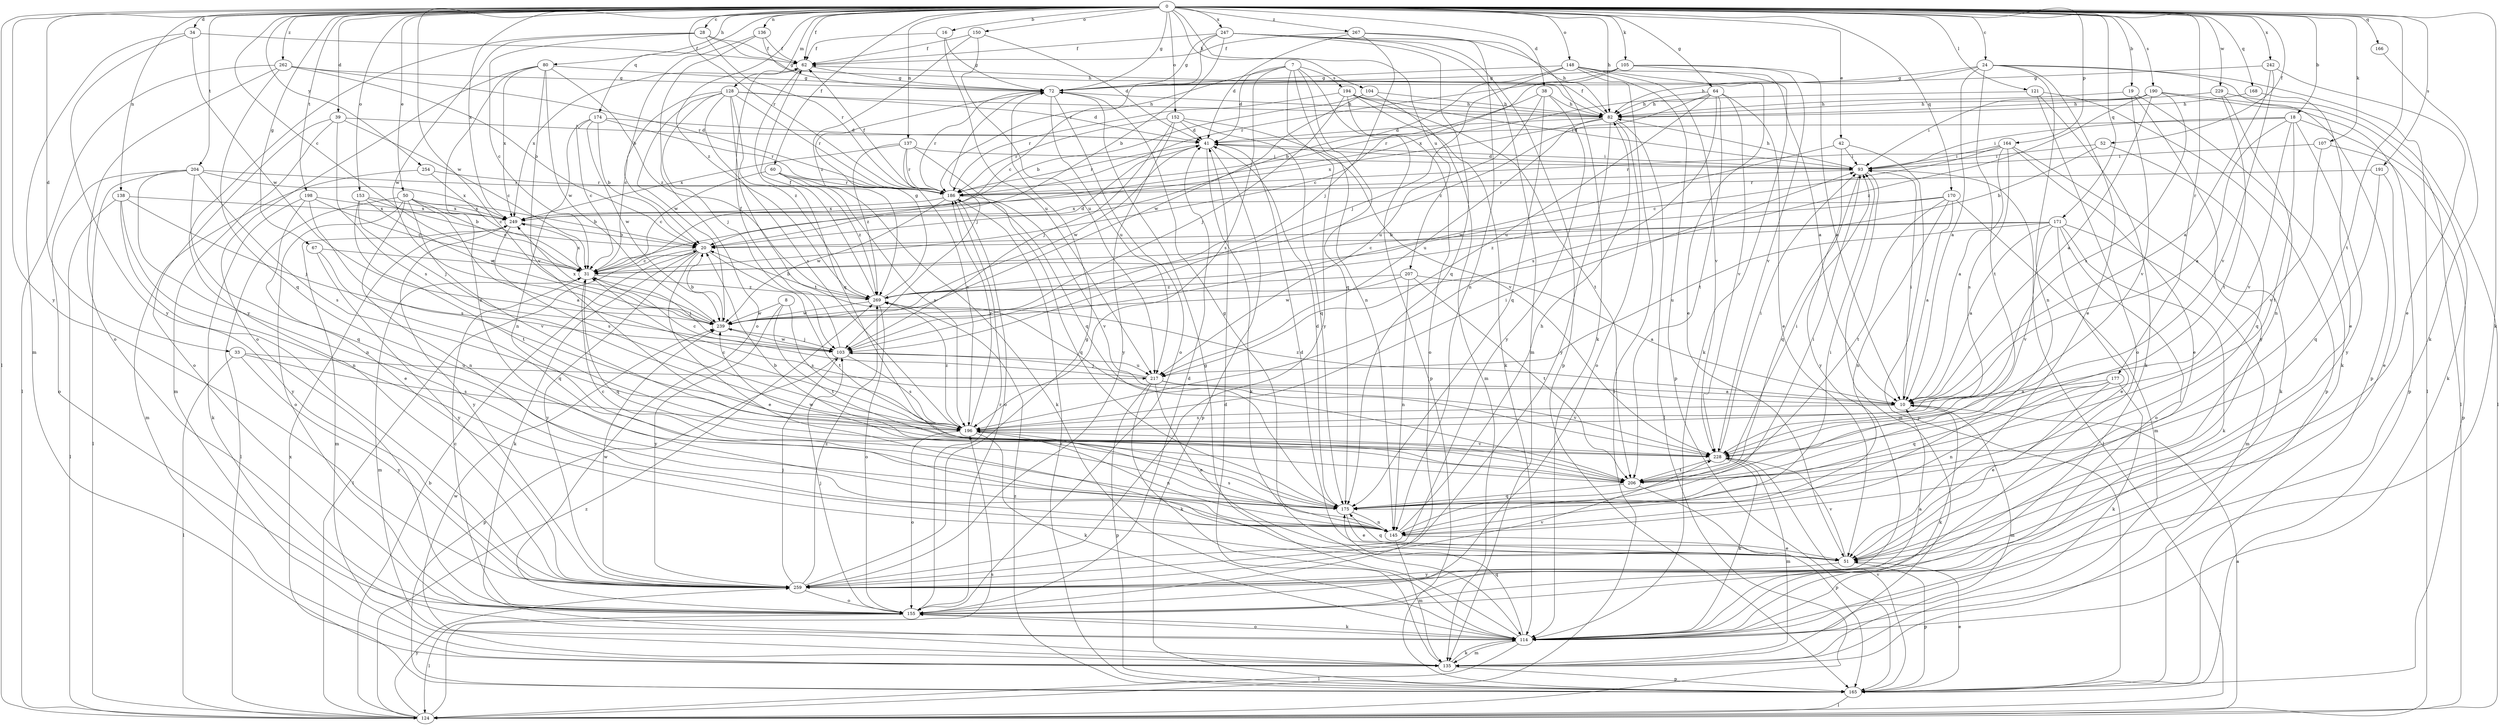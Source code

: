 strict digraph  {
0;
7;
8;
10;
16;
18;
19;
20;
24;
28;
31;
33;
34;
38;
39;
41;
42;
50;
51;
52;
60;
62;
64;
67;
72;
80;
82;
93;
103;
104;
105;
107;
114;
121;
124;
128;
135;
136;
137;
138;
145;
148;
150;
152;
153;
155;
164;
165;
166;
168;
170;
171;
174;
175;
177;
186;
190;
191;
194;
196;
198;
204;
206;
207;
217;
228;
229;
239;
242;
247;
249;
254;
259;
262;
267;
269;
0 -> 16  [label=b];
0 -> 18  [label=b];
0 -> 19  [label=b];
0 -> 24  [label=c];
0 -> 28  [label=c];
0 -> 31  [label=c];
0 -> 33  [label=d];
0 -> 34  [label=d];
0 -> 38  [label=d];
0 -> 39  [label=d];
0 -> 42  [label=e];
0 -> 50  [label=e];
0 -> 52  [label=f];
0 -> 60  [label=f];
0 -> 62  [label=f];
0 -> 64  [label=g];
0 -> 67  [label=g];
0 -> 72  [label=g];
0 -> 80  [label=h];
0 -> 82  [label=h];
0 -> 104  [label=k];
0 -> 105  [label=k];
0 -> 107  [label=k];
0 -> 114  [label=k];
0 -> 121  [label=l];
0 -> 124  [label=l];
0 -> 128  [label=m];
0 -> 136  [label=n];
0 -> 137  [label=n];
0 -> 138  [label=n];
0 -> 148  [label=o];
0 -> 150  [label=o];
0 -> 152  [label=o];
0 -> 153  [label=o];
0 -> 164  [label=p];
0 -> 166  [label=q];
0 -> 168  [label=q];
0 -> 170  [label=q];
0 -> 171  [label=q];
0 -> 174  [label=q];
0 -> 177  [label=r];
0 -> 186  [label=r];
0 -> 190  [label=s];
0 -> 191  [label=s];
0 -> 198  [label=t];
0 -> 204  [label=t];
0 -> 206  [label=t];
0 -> 207  [label=u];
0 -> 229  [label=w];
0 -> 239  [label=w];
0 -> 242  [label=x];
0 -> 247  [label=x];
0 -> 249  [label=x];
0 -> 254  [label=y];
0 -> 259  [label=y];
0 -> 262  [label=z];
0 -> 267  [label=z];
0 -> 269  [label=z];
7 -> 31  [label=c];
7 -> 41  [label=d];
7 -> 145  [label=n];
7 -> 165  [label=p];
7 -> 175  [label=q];
7 -> 194  [label=s];
7 -> 196  [label=s];
7 -> 259  [label=y];
8 -> 196  [label=s];
8 -> 206  [label=t];
8 -> 239  [label=w];
8 -> 259  [label=y];
10 -> 93  [label=i];
10 -> 114  [label=k];
10 -> 135  [label=m];
10 -> 196  [label=s];
10 -> 269  [label=z];
16 -> 62  [label=f];
16 -> 72  [label=g];
16 -> 217  [label=u];
18 -> 10  [label=a];
18 -> 41  [label=d];
18 -> 93  [label=i];
18 -> 114  [label=k];
18 -> 206  [label=t];
18 -> 228  [label=v];
18 -> 259  [label=y];
19 -> 82  [label=h];
19 -> 114  [label=k];
19 -> 228  [label=v];
19 -> 259  [label=y];
20 -> 31  [label=c];
20 -> 51  [label=e];
20 -> 114  [label=k];
20 -> 124  [label=l];
20 -> 206  [label=t];
20 -> 259  [label=y];
24 -> 10  [label=a];
24 -> 51  [label=e];
24 -> 72  [label=g];
24 -> 82  [label=h];
24 -> 124  [label=l];
24 -> 145  [label=n];
24 -> 165  [label=p];
24 -> 206  [label=t];
28 -> 31  [label=c];
28 -> 62  [label=f];
28 -> 82  [label=h];
28 -> 186  [label=r];
28 -> 239  [label=w];
28 -> 259  [label=y];
31 -> 41  [label=d];
31 -> 103  [label=j];
31 -> 135  [label=m];
31 -> 175  [label=q];
31 -> 249  [label=x];
31 -> 269  [label=z];
33 -> 124  [label=l];
33 -> 196  [label=s];
33 -> 217  [label=u];
33 -> 259  [label=y];
34 -> 62  [label=f];
34 -> 135  [label=m];
34 -> 239  [label=w];
34 -> 259  [label=y];
38 -> 31  [label=c];
38 -> 82  [label=h];
38 -> 175  [label=q];
38 -> 217  [label=u];
38 -> 259  [label=y];
39 -> 31  [label=c];
39 -> 41  [label=d];
39 -> 135  [label=m];
39 -> 155  [label=o];
39 -> 196  [label=s];
41 -> 93  [label=i];
41 -> 114  [label=k];
41 -> 165  [label=p];
41 -> 186  [label=r];
41 -> 239  [label=w];
42 -> 93  [label=i];
42 -> 165  [label=p];
42 -> 239  [label=w];
42 -> 259  [label=y];
50 -> 10  [label=a];
50 -> 20  [label=b];
50 -> 31  [label=c];
50 -> 124  [label=l];
50 -> 145  [label=n];
50 -> 155  [label=o];
50 -> 228  [label=v];
50 -> 249  [label=x];
51 -> 41  [label=d];
51 -> 165  [label=p];
51 -> 175  [label=q];
51 -> 228  [label=v];
51 -> 259  [label=y];
52 -> 20  [label=b];
52 -> 93  [label=i];
52 -> 175  [label=q];
60 -> 31  [label=c];
60 -> 114  [label=k];
60 -> 186  [label=r];
60 -> 196  [label=s];
60 -> 269  [label=z];
62 -> 72  [label=g];
62 -> 175  [label=q];
62 -> 249  [label=x];
64 -> 51  [label=e];
64 -> 82  [label=h];
64 -> 186  [label=r];
64 -> 196  [label=s];
64 -> 206  [label=t];
64 -> 217  [label=u];
64 -> 228  [label=v];
64 -> 269  [label=z];
67 -> 31  [label=c];
67 -> 175  [label=q];
67 -> 259  [label=y];
72 -> 82  [label=h];
72 -> 103  [label=j];
72 -> 155  [label=o];
72 -> 186  [label=r];
72 -> 217  [label=u];
80 -> 72  [label=g];
80 -> 145  [label=n];
80 -> 155  [label=o];
80 -> 228  [label=v];
80 -> 239  [label=w];
80 -> 249  [label=x];
80 -> 269  [label=z];
82 -> 41  [label=d];
82 -> 62  [label=f];
82 -> 124  [label=l];
82 -> 155  [label=o];
82 -> 217  [label=u];
82 -> 249  [label=x];
82 -> 259  [label=y];
93 -> 41  [label=d];
93 -> 82  [label=h];
93 -> 124  [label=l];
93 -> 135  [label=m];
93 -> 175  [label=q];
93 -> 186  [label=r];
103 -> 62  [label=f];
103 -> 165  [label=p];
103 -> 196  [label=s];
103 -> 217  [label=u];
103 -> 239  [label=w];
104 -> 20  [label=b];
104 -> 82  [label=h];
104 -> 135  [label=m];
104 -> 239  [label=w];
105 -> 10  [label=a];
105 -> 72  [label=g];
105 -> 114  [label=k];
105 -> 186  [label=r];
105 -> 228  [label=v];
105 -> 249  [label=x];
107 -> 93  [label=i];
107 -> 165  [label=p];
107 -> 228  [label=v];
114 -> 72  [label=g];
114 -> 124  [label=l];
114 -> 135  [label=m];
114 -> 155  [label=o];
114 -> 175  [label=q];
121 -> 82  [label=h];
121 -> 114  [label=k];
121 -> 155  [label=o];
121 -> 165  [label=p];
124 -> 10  [label=a];
124 -> 20  [label=b];
124 -> 196  [label=s];
124 -> 259  [label=y];
124 -> 269  [label=z];
128 -> 31  [label=c];
128 -> 41  [label=d];
128 -> 82  [label=h];
128 -> 103  [label=j];
128 -> 186  [label=r];
128 -> 196  [label=s];
128 -> 206  [label=t];
128 -> 239  [label=w];
128 -> 269  [label=z];
135 -> 41  [label=d];
135 -> 114  [label=k];
135 -> 165  [label=p];
135 -> 239  [label=w];
136 -> 20  [label=b];
136 -> 62  [label=f];
136 -> 72  [label=g];
136 -> 155  [label=o];
137 -> 93  [label=i];
137 -> 175  [label=q];
137 -> 186  [label=r];
137 -> 196  [label=s];
137 -> 249  [label=x];
137 -> 269  [label=z];
138 -> 103  [label=j];
138 -> 124  [label=l];
138 -> 145  [label=n];
138 -> 249  [label=x];
138 -> 259  [label=y];
145 -> 51  [label=e];
145 -> 72  [label=g];
145 -> 82  [label=h];
145 -> 93  [label=i];
145 -> 135  [label=m];
145 -> 196  [label=s];
148 -> 10  [label=a];
148 -> 20  [label=b];
148 -> 51  [label=e];
148 -> 72  [label=g];
148 -> 103  [label=j];
148 -> 124  [label=l];
148 -> 165  [label=p];
148 -> 228  [label=v];
150 -> 41  [label=d];
150 -> 62  [label=f];
150 -> 217  [label=u];
150 -> 269  [label=z];
152 -> 41  [label=d];
152 -> 103  [label=j];
152 -> 175  [label=q];
152 -> 186  [label=r];
152 -> 228  [label=v];
152 -> 259  [label=y];
153 -> 20  [label=b];
153 -> 103  [label=j];
153 -> 206  [label=t];
153 -> 239  [label=w];
153 -> 249  [label=x];
155 -> 10  [label=a];
155 -> 31  [label=c];
155 -> 41  [label=d];
155 -> 103  [label=j];
155 -> 114  [label=k];
155 -> 124  [label=l];
155 -> 186  [label=r];
164 -> 10  [label=a];
164 -> 31  [label=c];
164 -> 51  [label=e];
164 -> 93  [label=i];
164 -> 114  [label=k];
164 -> 186  [label=r];
164 -> 196  [label=s];
165 -> 51  [label=e];
165 -> 124  [label=l];
165 -> 186  [label=r];
165 -> 228  [label=v];
165 -> 249  [label=x];
165 -> 269  [label=z];
166 -> 114  [label=k];
168 -> 51  [label=e];
168 -> 82  [label=h];
170 -> 10  [label=a];
170 -> 135  [label=m];
170 -> 145  [label=n];
170 -> 206  [label=t];
170 -> 249  [label=x];
170 -> 269  [label=z];
171 -> 10  [label=a];
171 -> 20  [label=b];
171 -> 31  [label=c];
171 -> 51  [label=e];
171 -> 114  [label=k];
171 -> 135  [label=m];
171 -> 155  [label=o];
171 -> 217  [label=u];
171 -> 228  [label=v];
174 -> 20  [label=b];
174 -> 31  [label=c];
174 -> 41  [label=d];
174 -> 145  [label=n];
174 -> 186  [label=r];
174 -> 239  [label=w];
175 -> 31  [label=c];
175 -> 41  [label=d];
175 -> 51  [label=e];
175 -> 93  [label=i];
175 -> 145  [label=n];
177 -> 10  [label=a];
177 -> 51  [label=e];
177 -> 114  [label=k];
177 -> 145  [label=n];
177 -> 175  [label=q];
186 -> 62  [label=f];
186 -> 155  [label=o];
186 -> 175  [label=q];
186 -> 228  [label=v];
186 -> 239  [label=w];
186 -> 249  [label=x];
190 -> 10  [label=a];
190 -> 82  [label=h];
190 -> 93  [label=i];
190 -> 124  [label=l];
190 -> 165  [label=p];
190 -> 196  [label=s];
190 -> 269  [label=z];
191 -> 51  [label=e];
191 -> 175  [label=q];
191 -> 186  [label=r];
194 -> 82  [label=h];
194 -> 93  [label=i];
194 -> 103  [label=j];
194 -> 114  [label=k];
194 -> 155  [label=o];
194 -> 186  [label=r];
194 -> 206  [label=t];
196 -> 31  [label=c];
196 -> 93  [label=i];
196 -> 114  [label=k];
196 -> 145  [label=n];
196 -> 155  [label=o];
196 -> 186  [label=r];
196 -> 228  [label=v];
196 -> 269  [label=z];
198 -> 31  [label=c];
198 -> 51  [label=e];
198 -> 114  [label=k];
198 -> 196  [label=s];
198 -> 249  [label=x];
204 -> 124  [label=l];
204 -> 145  [label=n];
204 -> 155  [label=o];
204 -> 175  [label=q];
204 -> 186  [label=r];
204 -> 196  [label=s];
204 -> 249  [label=x];
206 -> 20  [label=b];
206 -> 93  [label=i];
206 -> 165  [label=p];
206 -> 175  [label=q];
206 -> 239  [label=w];
207 -> 10  [label=a];
207 -> 145  [label=n];
207 -> 206  [label=t];
207 -> 239  [label=w];
207 -> 269  [label=z];
217 -> 10  [label=a];
217 -> 31  [label=c];
217 -> 51  [label=e];
217 -> 103  [label=j];
217 -> 114  [label=k];
217 -> 165  [label=p];
217 -> 228  [label=v];
228 -> 93  [label=i];
228 -> 114  [label=k];
228 -> 135  [label=m];
228 -> 206  [label=t];
229 -> 82  [label=h];
229 -> 124  [label=l];
229 -> 145  [label=n];
229 -> 206  [label=t];
239 -> 20  [label=b];
239 -> 103  [label=j];
239 -> 249  [label=x];
242 -> 10  [label=a];
242 -> 51  [label=e];
242 -> 72  [label=g];
242 -> 228  [label=v];
247 -> 20  [label=b];
247 -> 62  [label=f];
247 -> 72  [label=g];
247 -> 82  [label=h];
247 -> 135  [label=m];
247 -> 165  [label=p];
247 -> 175  [label=q];
247 -> 186  [label=r];
249 -> 20  [label=b];
249 -> 135  [label=m];
249 -> 196  [label=s];
249 -> 259  [label=y];
254 -> 31  [label=c];
254 -> 135  [label=m];
254 -> 186  [label=r];
259 -> 72  [label=g];
259 -> 103  [label=j];
259 -> 155  [label=o];
259 -> 228  [label=v];
259 -> 239  [label=w];
259 -> 269  [label=z];
262 -> 20  [label=b];
262 -> 72  [label=g];
262 -> 124  [label=l];
262 -> 155  [label=o];
262 -> 175  [label=q];
262 -> 186  [label=r];
267 -> 41  [label=d];
267 -> 62  [label=f];
267 -> 103  [label=j];
267 -> 114  [label=k];
267 -> 145  [label=n];
269 -> 20  [label=b];
269 -> 62  [label=f];
269 -> 72  [label=g];
269 -> 155  [label=o];
269 -> 239  [label=w];
}

